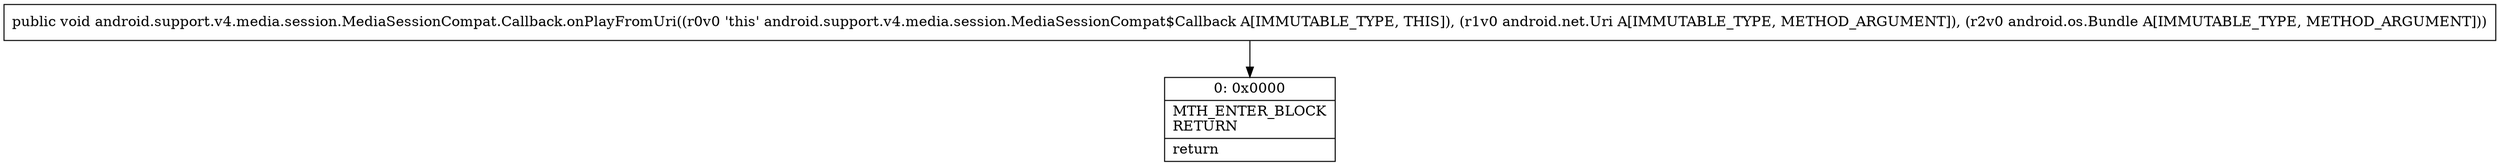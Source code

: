 digraph "CFG forandroid.support.v4.media.session.MediaSessionCompat.Callback.onPlayFromUri(Landroid\/net\/Uri;Landroid\/os\/Bundle;)V" {
Node_0 [shape=record,label="{0\:\ 0x0000|MTH_ENTER_BLOCK\lRETURN\l|return\l}"];
MethodNode[shape=record,label="{public void android.support.v4.media.session.MediaSessionCompat.Callback.onPlayFromUri((r0v0 'this' android.support.v4.media.session.MediaSessionCompat$Callback A[IMMUTABLE_TYPE, THIS]), (r1v0 android.net.Uri A[IMMUTABLE_TYPE, METHOD_ARGUMENT]), (r2v0 android.os.Bundle A[IMMUTABLE_TYPE, METHOD_ARGUMENT])) }"];
MethodNode -> Node_0;
}

